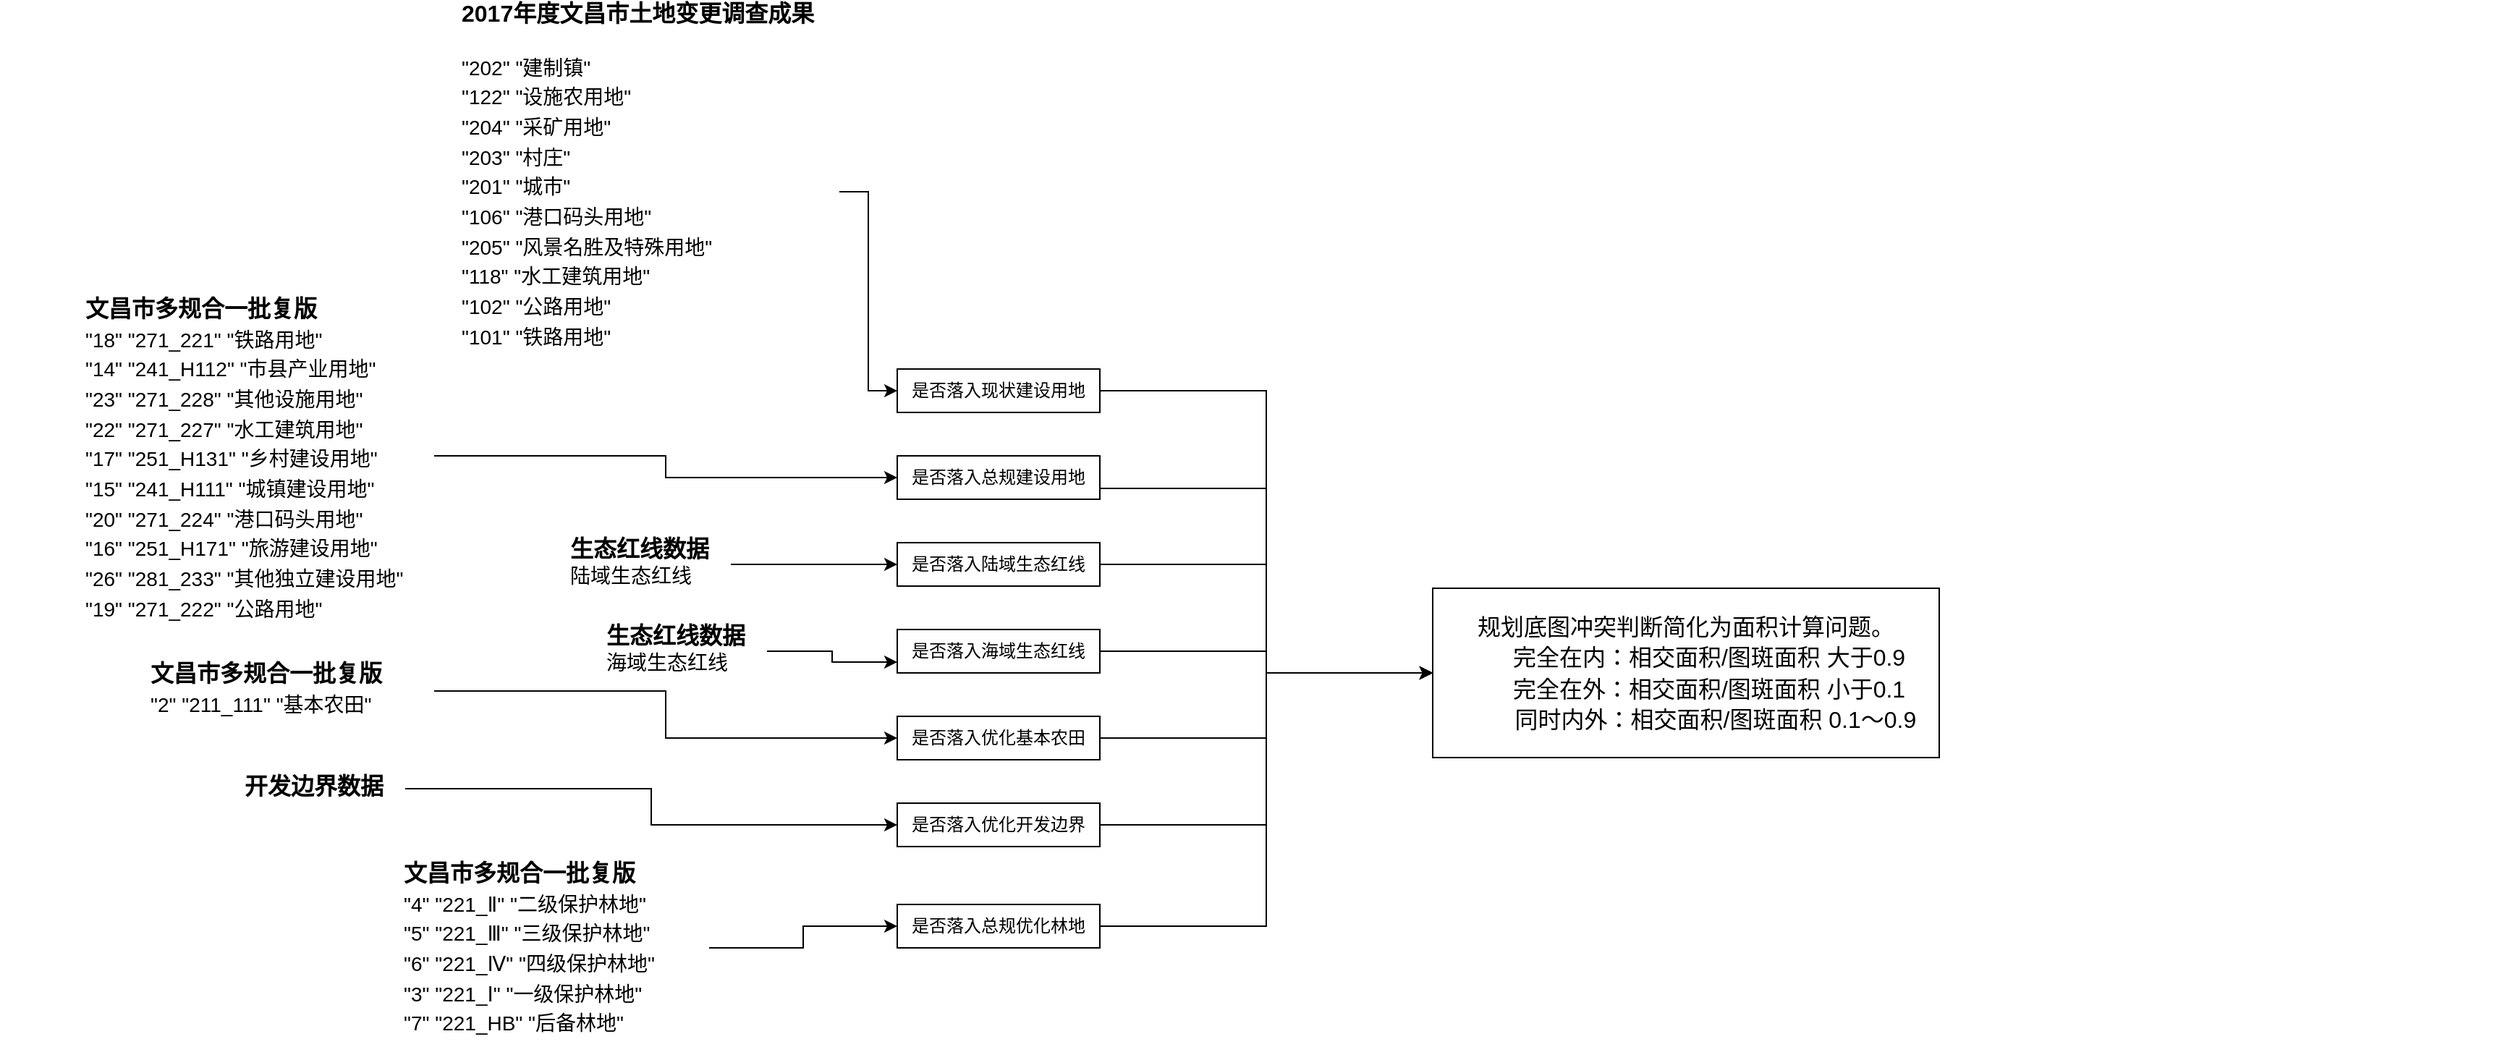 <mxfile pages="1" version="11.2.3" type="github"><diagram id="FOM7cRv-rwjVKF6SeQ_-" name="Page-1"><mxGraphModel dx="2238" dy="1932" grid="1" gridSize="10" guides="1" tooltips="1" connect="1" arrows="1" fold="1" page="1" pageScale="1" pageWidth="850" pageHeight="1100" math="0" shadow="0"><root><mxCell id="0"/><mxCell id="1" parent="0"/><mxCell id="Ok4GDyt3GXnytpkombl4-38" style="edgeStyle=orthogonalEdgeStyle;rounded=0;orthogonalLoop=1;jettySize=auto;html=1;entryX=0;entryY=0.5;entryDx=0;entryDy=0;fontColor=#000000;" parent="1" source="Ok4GDyt3GXnytpkombl4-1" target="Ok4GDyt3GXnytpkombl4-37" edge="1"><mxGeometry relative="1" as="geometry"/></mxCell><mxCell id="Ok4GDyt3GXnytpkombl4-1" value="是否落入现状建设用地" style="rounded=0;whiteSpace=wrap;html=1;" parent="1" vertex="1"><mxGeometry x="180" y="220" width="140" height="30" as="geometry"/></mxCell><mxCell id="Ok4GDyt3GXnytpkombl4-40" style="edgeStyle=orthogonalEdgeStyle;rounded=0;orthogonalLoop=1;jettySize=auto;html=1;exitX=1;exitY=0.75;exitDx=0;exitDy=0;entryX=0;entryY=0.5;entryDx=0;entryDy=0;fontColor=#000000;" parent="1" source="Ok4GDyt3GXnytpkombl4-2" target="Ok4GDyt3GXnytpkombl4-37" edge="1"><mxGeometry relative="1" as="geometry"/></mxCell><mxCell id="Ok4GDyt3GXnytpkombl4-2" value="是否落入总规建设用地" style="rounded=0;whiteSpace=wrap;html=1;fontStyle=0" parent="1" vertex="1"><mxGeometry x="180" y="280" width="140" height="30" as="geometry"/></mxCell><mxCell id="Ok4GDyt3GXnytpkombl4-42" style="edgeStyle=orthogonalEdgeStyle;rounded=0;orthogonalLoop=1;jettySize=auto;html=1;exitX=1;exitY=0.5;exitDx=0;exitDy=0;entryX=0;entryY=0.5;entryDx=0;entryDy=0;fontColor=#000000;" parent="1" source="Ok4GDyt3GXnytpkombl4-3" target="Ok4GDyt3GXnytpkombl4-37" edge="1"><mxGeometry relative="1" as="geometry"/></mxCell><mxCell id="Ok4GDyt3GXnytpkombl4-3" value="是否落入陆域生态红线" style="rounded=0;whiteSpace=wrap;html=1;" parent="1" vertex="1"><mxGeometry x="180" y="340" width="140" height="30" as="geometry"/></mxCell><mxCell id="XAAEXJRtDDvLGIGZdAv3-2" style="edgeStyle=orthogonalEdgeStyle;rounded=0;orthogonalLoop=1;jettySize=auto;html=1;entryX=0;entryY=0.5;entryDx=0;entryDy=0;" edge="1" parent="1" source="Ok4GDyt3GXnytpkombl4-4" target="Ok4GDyt3GXnytpkombl4-37"><mxGeometry relative="1" as="geometry"/></mxCell><mxCell id="Ok4GDyt3GXnytpkombl4-4" value="是否落入海域生态红线" style="rounded=0;whiteSpace=wrap;html=1;" parent="1" vertex="1"><mxGeometry x="180" y="400" width="140" height="30" as="geometry"/></mxCell><mxCell id="XAAEXJRtDDvLGIGZdAv3-4" style="edgeStyle=orthogonalEdgeStyle;rounded=0;orthogonalLoop=1;jettySize=auto;html=1;entryX=0;entryY=0.5;entryDx=0;entryDy=0;" edge="1" parent="1" source="Ok4GDyt3GXnytpkombl4-5" target="Ok4GDyt3GXnytpkombl4-37"><mxGeometry relative="1" as="geometry"/></mxCell><mxCell id="Ok4GDyt3GXnytpkombl4-5" value="是否落入优化基本农田" style="rounded=0;whiteSpace=wrap;html=1;" parent="1" vertex="1"><mxGeometry x="180" y="460" width="140" height="30" as="geometry"/></mxCell><mxCell id="XAAEXJRtDDvLGIGZdAv3-5" style="edgeStyle=orthogonalEdgeStyle;rounded=0;orthogonalLoop=1;jettySize=auto;html=1;entryX=0;entryY=0.5;entryDx=0;entryDy=0;" edge="1" parent="1" source="Ok4GDyt3GXnytpkombl4-6" target="Ok4GDyt3GXnytpkombl4-37"><mxGeometry relative="1" as="geometry"/></mxCell><mxCell id="Ok4GDyt3GXnytpkombl4-6" value="是否落入优化开发边界" style="rounded=0;whiteSpace=wrap;html=1;" parent="1" vertex="1"><mxGeometry x="180" y="520" width="140" height="30" as="geometry"/></mxCell><mxCell id="XAAEXJRtDDvLGIGZdAv3-7" style="edgeStyle=orthogonalEdgeStyle;rounded=0;orthogonalLoop=1;jettySize=auto;html=1;entryX=0;entryY=0.5;entryDx=0;entryDy=0;" edge="1" parent="1" source="Ok4GDyt3GXnytpkombl4-7" target="Ok4GDyt3GXnytpkombl4-37"><mxGeometry relative="1" as="geometry"/></mxCell><mxCell id="Ok4GDyt3GXnytpkombl4-7" value="是否落入总规优化林地" style="rounded=0;whiteSpace=wrap;html=1;" parent="1" vertex="1"><mxGeometry x="180" y="590" width="140" height="30" as="geometry"/></mxCell><mxCell id="Ok4GDyt3GXnytpkombl4-24" style="edgeStyle=orthogonalEdgeStyle;rounded=0;orthogonalLoop=1;jettySize=auto;html=1;" parent="1" source="Ok4GDyt3GXnytpkombl4-18" target="Ok4GDyt3GXnytpkombl4-1" edge="1"><mxGeometry relative="1" as="geometry"/></mxCell><mxCell id="Ok4GDyt3GXnytpkombl4-18" value="&lt;h6 style=&quot;background: none 0% 0% / auto repeat scroll padding-box border-box rgba(0 , 0 , 0 , 0) ; animation: 0s ease 0s 1 normal none running none ; border: 0px none rgb(0 , 0 , 0) ; border-radius: 0px ; border-collapse: separate ; bottom: auto ; box-shadow: none ; box-sizing: content-box ; caption-side: top ; clear: none ; clip: auto ; content: normal ; cursor: auto ; direction: ltr ; empty-cells: show ; float: none ; font-stretch: normal ; line-height: 20.8px ; height: 20.667px ; left: auto ; list-style: disc outside none ; margin: 0px ; max-height: none ; max-width: none ; min-height: 0px ; min-width: 0px ; opacity: 1 ; outline: rgb(0 , 0 , 0) none 0px ; overflow-wrap: break-word ; overflow: visible ; padding: 0px 60px 0px 54px ; position: static ; resize: none ; right: auto ; speak: normal ; table-layout: auto ; text-shadow: none ; text-overflow: clip ; top: auto ; transition: all 0.1s ease-out 0s ; unicode-bidi: normal ; vertical-align: baseline ; visibility: visible ; width: 680px ; word-break: normal ; z-index: auto ; zoom: 1 ; -webkit-appearance: none ; backface-visibility: visible ; border-spacing: 0px ; perspective: none ; perspective-origin: 397px 10.333px ; transform: none ; transform-origin: 397px 10.333px ; transform-style: flat&quot;&gt;&lt;font style=&quot;font-size: 16px&quot;&gt;2017年度文昌市土地变更调查成果&lt;/font&gt;&lt;/h6&gt;&lt;h1&gt;&lt;div id=&quot;magicdomid130_copy&quot; class=&quot;ace-line gutter-author-p-11933957 emptyGutter&quot; style=&quot;font-weight: 400 ; background: none 0% 0% / auto repeat scroll padding-box border-box rgba(0 , 0 , 0 , 0) ; animation: 0s ease 0s 1 normal none running none ; border: 0px none rgb(0 , 0 , 0) ; border-radius: 0px ; border-collapse: separate ; bottom: auto ; box-shadow: none ; box-sizing: content-box ; caption-side: top ; clear: none ; clip: auto ; content: normal ; cursor: auto ; direction: ltr ; empty-cells: show ; float: none ; font-stretch: normal ; font-size: 14px ; line-height: 20.8px ; height: 20.667px ; left: auto ; list-style: disc outside none ; margin: 0px ; max-height: none ; max-width: none ; min-height: 0px ; min-width: 0px ; opacity: 1 ; outline: rgb(0 , 0 , 0) none 0px ; overflow-wrap: break-word ; overflow: visible ; padding: 0px 60px 0px 54px ; position: static ; resize: none ; right: auto ; speak: normal ; table-layout: auto ; text-shadow: none ; text-overflow: clip ; top: auto ; transition: all 0.1s ease-out 0s ; unicode-bidi: normal ; vertical-align: baseline ; visibility: visible ; width: 680px ; word-break: normal ; z-index: auto ; zoom: 1 ; -webkit-appearance: none ; backface-visibility: visible ; border-spacing: 0px ; perspective: none ; perspective-origin: 397px 10.333px ; transform: none ; transform-origin: 397px 10.333px ; transform-style: flat&quot;&gt;&lt;span class=&quot;author-p-11933957 color:#ff0000&quot;&gt;&quot;202&quot;&#9;&quot;建制镇&quot;&lt;/span&gt;&lt;/div&gt;&lt;div id=&quot;magicdomid132_copy&quot; class=&quot;ace-line gutter-author-p-11933957 emptyGutter&quot; style=&quot;font-weight: 400 ; background: none 0% 0% / auto repeat scroll padding-box border-box rgba(0 , 0 , 0 , 0) ; animation: 0s ease 0s 1 normal none running none ; border: 0px none rgb(0 , 0 , 0) ; border-radius: 0px ; border-collapse: separate ; bottom: auto ; box-shadow: none ; box-sizing: content-box ; caption-side: top ; clear: none ; clip: auto ; content: normal ; cursor: auto ; direction: ltr ; empty-cells: show ; float: none ; font-stretch: normal ; font-size: 14px ; line-height: 20.8px ; height: 20.667px ; left: auto ; list-style: disc outside none ; margin: 0px ; max-height: none ; max-width: none ; min-height: 0px ; min-width: 0px ; opacity: 1 ; outline: rgb(0 , 0 , 0) none 0px ; overflow-wrap: break-word ; overflow: visible ; padding: 0px 60px 0px 54px ; position: static ; resize: none ; right: auto ; speak: normal ; table-layout: auto ; text-shadow: none ; text-overflow: clip ; top: auto ; transition: all 0.1s ease-out 0s ; unicode-bidi: normal ; vertical-align: baseline ; visibility: visible ; width: 680px ; word-break: normal ; z-index: auto ; zoom: 1 ; -webkit-appearance: none ; backface-visibility: visible ; border-spacing: 0px ; perspective: none ; perspective-origin: 397px 10.333px ; transform: none ; transform-origin: 397px 10.333px ; transform-style: flat&quot;&gt;&lt;span class=&quot;author-p-11933957 color:#ff0000&quot;&gt;&quot;122&quot;&#9;&quot;设施农用地&quot;&lt;/span&gt;&lt;/div&gt;&lt;div id=&quot;magicdomid135_copy&quot; class=&quot;ace-line gutter-author-p-11933957 emptyGutter&quot; style=&quot;font-weight: 400 ; background: none 0% 0% / auto repeat scroll padding-box border-box rgba(0 , 0 , 0 , 0) ; animation: 0s ease 0s 1 normal none running none ; border: 0px none rgb(0 , 0 , 0) ; border-radius: 0px ; border-collapse: separate ; bottom: auto ; box-shadow: none ; box-sizing: content-box ; caption-side: top ; clear: none ; clip: auto ; content: normal ; cursor: auto ; direction: ltr ; empty-cells: show ; float: none ; font-stretch: normal ; font-size: 14px ; line-height: 20.8px ; height: 20.667px ; left: auto ; list-style: disc outside none ; margin: 0px ; max-height: none ; max-width: none ; min-height: 0px ; min-width: 0px ; opacity: 1 ; outline: rgb(0 , 0 , 0) none 0px ; overflow-wrap: break-word ; overflow: visible ; padding: 0px 60px 0px 54px ; position: static ; resize: none ; right: auto ; speak: normal ; table-layout: auto ; text-shadow: none ; text-overflow: clip ; top: auto ; transition: all 0.1s ease-out 0s ; unicode-bidi: normal ; vertical-align: baseline ; visibility: visible ; width: 680px ; word-break: normal ; z-index: auto ; zoom: 1 ; -webkit-appearance: none ; backface-visibility: visible ; border-spacing: 0px ; perspective: none ; perspective-origin: 397px 10.333px ; transform: none ; transform-origin: 397px 10.333px ; transform-style: flat&quot;&gt;&lt;span class=&quot;author-p-11933957 color:#ff0000&quot;&gt;&quot;204&quot;&#9;&quot;采矿用地&quot;&lt;/span&gt;&lt;/div&gt;&lt;div id=&quot;magicdomid138_copy&quot; class=&quot;ace-line gutter-author-p-11933957 emptyGutter&quot; style=&quot;font-weight: 400 ; background: none 0% 0% / auto repeat scroll padding-box border-box rgba(0 , 0 , 0 , 0) ; animation: 0s ease 0s 1 normal none running none ; border: 0px none rgb(0 , 0 , 0) ; border-radius: 0px ; border-collapse: separate ; bottom: auto ; box-shadow: none ; box-sizing: content-box ; caption-side: top ; clear: none ; clip: auto ; content: normal ; cursor: auto ; direction: ltr ; empty-cells: show ; float: none ; font-stretch: normal ; font-size: 14px ; line-height: 20.8px ; height: 20.667px ; left: auto ; list-style: disc outside none ; margin: 0px ; max-height: none ; max-width: none ; min-height: 0px ; min-width: 0px ; opacity: 1 ; outline: rgb(0 , 0 , 0) none 0px ; overflow-wrap: break-word ; overflow: visible ; padding: 0px 60px 0px 54px ; position: static ; resize: none ; right: auto ; speak: normal ; table-layout: auto ; text-shadow: none ; text-overflow: clip ; top: auto ; transition: all 0.1s ease-out 0s ; unicode-bidi: normal ; vertical-align: baseline ; visibility: visible ; width: 680px ; word-break: normal ; z-index: auto ; zoom: 1 ; -webkit-appearance: none ; backface-visibility: visible ; border-spacing: 0px ; perspective: none ; perspective-origin: 397px 10.333px ; transform: none ; transform-origin: 397px 10.333px ; transform-style: flat&quot;&gt;&lt;span class=&quot;author-p-11933957 color:#ff0000&quot;&gt;&quot;203&quot;&#9;&quot;村庄&quot;&lt;/span&gt;&lt;/div&gt;&lt;div id=&quot;magicdomid139_copy&quot; class=&quot;ace-line gutter-author-p-11933957 emptyGutter&quot; style=&quot;font-weight: 400 ; background: none 0% 0% / auto repeat scroll padding-box border-box rgba(0 , 0 , 0 , 0) ; animation: 0s ease 0s 1 normal none running none ; border: 0px none rgb(0 , 0 , 0) ; border-radius: 0px ; border-collapse: separate ; bottom: auto ; box-shadow: none ; box-sizing: content-box ; caption-side: top ; clear: none ; clip: auto ; content: normal ; cursor: auto ; direction: ltr ; empty-cells: show ; float: none ; font-stretch: normal ; font-size: 14px ; line-height: 20.8px ; height: 20.667px ; left: auto ; list-style: disc outside none ; margin: 0px ; max-height: none ; max-width: none ; min-height: 0px ; min-width: 0px ; opacity: 1 ; outline: rgb(0 , 0 , 0) none 0px ; overflow-wrap: break-word ; overflow: visible ; padding: 0px 60px 0px 54px ; position: static ; resize: none ; right: auto ; speak: normal ; table-layout: auto ; text-shadow: none ; text-overflow: clip ; top: auto ; transition: all 0.1s ease-out 0s ; unicode-bidi: normal ; vertical-align: baseline ; visibility: visible ; width: 680px ; word-break: normal ; z-index: auto ; zoom: 1 ; -webkit-appearance: none ; backface-visibility: visible ; border-spacing: 0px ; perspective: none ; perspective-origin: 397px 10.333px ; transform: none ; transform-origin: 397px 10.333px ; transform-style: flat&quot;&gt;&lt;span class=&quot;author-p-11933957 color:#ff0000&quot;&gt;&quot;201&quot;&#9;&quot;城市&quot;&lt;/span&gt;&lt;/div&gt;&lt;div id=&quot;magicdomid142_copy&quot; class=&quot;ace-line gutter-author-p-11933957 emptyGutter&quot; style=&quot;font-weight: 400 ; background: none 0% 0% / auto repeat scroll padding-box border-box rgba(0 , 0 , 0 , 0) ; animation: 0s ease 0s 1 normal none running none ; border: 0px none rgb(0 , 0 , 0) ; border-radius: 0px ; border-collapse: separate ; bottom: auto ; box-shadow: none ; box-sizing: content-box ; caption-side: top ; clear: none ; clip: auto ; content: normal ; cursor: auto ; direction: ltr ; empty-cells: show ; float: none ; font-stretch: normal ; font-size: 14px ; line-height: 20.8px ; height: 20.667px ; left: auto ; list-style: disc outside none ; margin: 0px ; max-height: none ; max-width: none ; min-height: 0px ; min-width: 0px ; opacity: 1 ; outline: rgb(0 , 0 , 0) none 0px ; overflow-wrap: break-word ; overflow: visible ; padding: 0px 60px 0px 54px ; position: static ; resize: none ; right: auto ; speak: normal ; table-layout: auto ; text-shadow: none ; text-overflow: clip ; top: auto ; transition: all 0.1s ease-out 0s ; unicode-bidi: normal ; vertical-align: baseline ; visibility: visible ; width: 680px ; word-break: normal ; z-index: auto ; zoom: 1 ; -webkit-appearance: none ; backface-visibility: visible ; border-spacing: 0px ; perspective: none ; perspective-origin: 397px 10.333px ; transform: none ; transform-origin: 397px 10.333px ; transform-style: flat&quot;&gt;&lt;span class=&quot;author-p-11933957 color:#ff0000&quot;&gt;&quot;106&quot;&#9;&quot;港口码头用地&quot;&lt;/span&gt;&lt;/div&gt;&lt;div id=&quot;magicdomid145_copy&quot; class=&quot;ace-line gutter-author-p-11933957 emptyGutter&quot; style=&quot;font-weight: 400 ; background: none 0% 0% / auto repeat scroll padding-box border-box rgba(0 , 0 , 0 , 0) ; animation: 0s ease 0s 1 normal none running none ; border: 0px none rgb(0 , 0 , 0) ; border-radius: 0px ; border-collapse: separate ; bottom: auto ; box-shadow: none ; box-sizing: content-box ; caption-side: top ; clear: none ; clip: auto ; content: normal ; cursor: auto ; direction: ltr ; empty-cells: show ; float: none ; font-stretch: normal ; font-size: 14px ; line-height: 20.8px ; height: 20.667px ; left: auto ; list-style: disc outside none ; margin: 0px ; max-height: none ; max-width: none ; min-height: 0px ; min-width: 0px ; opacity: 1 ; outline: rgb(0 , 0 , 0) none 0px ; overflow-wrap: break-word ; overflow: visible ; padding: 0px 60px 0px 54px ; position: static ; resize: none ; right: auto ; speak: normal ; table-layout: auto ; text-shadow: none ; text-overflow: clip ; top: auto ; transition: all 0.1s ease-out 0s ; unicode-bidi: normal ; vertical-align: baseline ; visibility: visible ; width: 680px ; word-break: normal ; z-index: auto ; zoom: 1 ; -webkit-appearance: none ; backface-visibility: visible ; border-spacing: 0px ; perspective: none ; perspective-origin: 397px 10.333px ; transform: none ; transform-origin: 397px 10.333px ; transform-style: flat&quot;&gt;&lt;span class=&quot;author-p-11933957 color:#ff0000&quot;&gt;&quot;205&quot;&#9;&quot;风景名胜及特殊用地&quot;&lt;/span&gt;&lt;/div&gt;&lt;div id=&quot;magicdomid149_copy&quot; class=&quot;ace-line gutter-author-p-11933957 emptyGutter&quot; style=&quot;font-weight: 400 ; background: none 0% 0% / auto repeat scroll padding-box border-box rgba(0 , 0 , 0 , 0) ; animation: 0s ease 0s 1 normal none running none ; border: 0px none rgb(0 , 0 , 0) ; border-radius: 0px ; border-collapse: separate ; bottom: auto ; box-shadow: none ; box-sizing: content-box ; caption-side: top ; clear: none ; clip: auto ; content: normal ; cursor: auto ; direction: ltr ; empty-cells: show ; float: none ; font-stretch: normal ; font-size: 14px ; line-height: 20.8px ; height: 20.667px ; left: auto ; list-style: disc outside none ; margin: 0px ; max-height: none ; max-width: none ; min-height: 0px ; min-width: 0px ; opacity: 1 ; outline: rgb(0 , 0 , 0) none 0px ; overflow-wrap: break-word ; overflow: visible ; padding: 0px 60px 0px 54px ; position: static ; resize: none ; right: auto ; speak: normal ; table-layout: auto ; text-shadow: none ; text-overflow: clip ; top: auto ; transition: all 0.1s ease-out 0s ; unicode-bidi: normal ; vertical-align: baseline ; visibility: visible ; width: 680px ; word-break: normal ; z-index: auto ; zoom: 1 ; -webkit-appearance: none ; backface-visibility: visible ; border-spacing: 0px ; perspective: none ; perspective-origin: 397px 10.333px ; transform: none ; transform-origin: 397px 10.333px ; transform-style: flat&quot;&gt;&lt;span class=&quot;author-p-11933957 color:#ff0000&quot;&gt;&quot;118&quot;&#9;&quot;水工建筑用地&quot;&lt;/span&gt;&lt;/div&gt;&lt;div id=&quot;magicdomid153_copy&quot; class=&quot;ace-line gutter-author-p-11933957 emptyGutter&quot; style=&quot;font-weight: 400 ; background: none 0% 0% / auto repeat scroll padding-box border-box rgba(0 , 0 , 0 , 0) ; animation: 0s ease 0s 1 normal none running none ; border: 0px none rgb(0 , 0 , 0) ; border-radius: 0px ; border-collapse: separate ; bottom: auto ; box-shadow: none ; box-sizing: content-box ; caption-side: top ; clear: none ; clip: auto ; content: normal ; cursor: auto ; direction: ltr ; empty-cells: show ; float: none ; font-stretch: normal ; font-size: 14px ; line-height: 20.8px ; height: 20.667px ; left: auto ; list-style: disc outside none ; margin: 0px ; max-height: none ; max-width: none ; min-height: 0px ; min-width: 0px ; opacity: 1 ; outline: rgb(0 , 0 , 0) none 0px ; overflow-wrap: break-word ; overflow: visible ; padding: 0px 60px 0px 54px ; position: static ; resize: none ; right: auto ; speak: normal ; table-layout: auto ; text-shadow: none ; text-overflow: clip ; top: auto ; transition: all 0.1s ease-out 0s ; unicode-bidi: normal ; vertical-align: baseline ; visibility: visible ; width: 680px ; word-break: normal ; z-index: auto ; zoom: 1 ; -webkit-appearance: none ; backface-visibility: visible ; border-spacing: 0px ; perspective: none ; perspective-origin: 397px 10.333px ; transform: none ; transform-origin: 397px 10.333px ; transform-style: flat&quot;&gt;&lt;span class=&quot;author-p-11933957 color:#ff0000&quot;&gt;&quot;102&quot;&#9;&quot;公路用地&quot;&lt;/span&gt;&lt;/div&gt;&lt;div id=&quot;magicdomid154_copy&quot; class=&quot;ace-line gutter-author-p-11933957 emptyGutter&quot; style=&quot;font-weight: 400 ; background: none 0% 0% / auto repeat scroll padding-box border-box rgba(0 , 0 , 0 , 0) ; animation: 0s ease 0s 1 normal none running none ; border: 0px none rgb(0 , 0 , 0) ; border-radius: 0px ; border-collapse: separate ; bottom: auto ; box-shadow: none ; box-sizing: content-box ; caption-side: top ; clear: none ; clip: auto ; content: normal ; cursor: auto ; direction: ltr ; empty-cells: show ; float: none ; font-stretch: normal ; font-size: 14px ; line-height: 20.8px ; height: 20.667px ; left: auto ; list-style: disc outside none ; margin: 0px ; max-height: none ; max-width: none ; min-height: 0px ; min-width: 0px ; opacity: 1 ; outline: rgb(0 , 0 , 0) none 0px ; overflow-wrap: break-word ; overflow: visible ; padding: 0px 60px 0px 54px ; position: static ; resize: none ; right: auto ; speak: normal ; table-layout: auto ; text-shadow: none ; text-overflow: clip ; top: auto ; transition: all 0.1s ease-out 0s ; unicode-bidi: normal ; vertical-align: baseline ; visibility: visible ; width: 680px ; word-break: normal ; z-index: auto ; zoom: 1 ; -webkit-appearance: none ; backface-visibility: visible ; border-spacing: 0px ; perspective: none ; perspective-origin: 397px 10.333px ; transform: none ; transform-origin: 397px 10.333px ; transform-style: flat&quot;&gt;&lt;span class=&quot;author-p-11933957 color:#ff0000&quot;&gt;&quot;101&quot;&#9;&quot;铁路用地&quot;&lt;/span&gt;&lt;/div&gt;&lt;/h1&gt;" style="text;html=1;strokeColor=none;fillColor=none;spacing=5;spacingTop=-20;whiteSpace=wrap;overflow=hidden;rounded=0;" parent="1" vertex="1"><mxGeometry x="-180" y="-25" width="320" height="245" as="geometry"/></mxCell><mxCell id="Ok4GDyt3GXnytpkombl4-25" style="edgeStyle=orthogonalEdgeStyle;rounded=0;orthogonalLoop=1;jettySize=auto;html=1;entryX=0;entryY=0.5;entryDx=0;entryDy=0;" parent="1" source="Ok4GDyt3GXnytpkombl4-21" target="Ok4GDyt3GXnytpkombl4-2" edge="1"><mxGeometry relative="1" as="geometry"/></mxCell><mxCell id="Ok4GDyt3GXnytpkombl4-21" value="&lt;h1&gt;&lt;div id=&quot;magicdomid1051_copy&quot; class=&quot;ace-line gutter-author-p-11933957 emptyGutter&quot; style=&quot;font-size: 14px ; font-weight: 400 ; background: none 0% 0% / auto repeat scroll padding-box border-box rgba(0 , 0 , 0 , 0) ; animation: 0s ease 0s 1 normal none running none ; border: 0px none rgb(0 , 0 , 0) ; border-radius: 0px ; border-collapse: separate ; bottom: auto ; box-shadow: none ; box-sizing: content-box ; caption-side: top ; clear: none ; clip: auto ; content: normal ; cursor: auto ; direction: ltr ; empty-cells: show ; float: none ; font-stretch: normal ; line-height: 20.8px ; height: 20.667px ; left: auto ; list-style: disc outside none ; margin: 0px ; max-height: none ; max-width: none ; min-height: 0px ; min-width: 0px ; opacity: 1 ; outline: rgb(0 , 0 , 0) none 0px ; overflow-wrap: break-word ; overflow: visible ; padding: 0px 60px 0px 54px ; position: static ; resize: none ; right: auto ; speak: normal ; table-layout: auto ; text-shadow: none ; text-overflow: clip ; top: auto ; transition: all 0.1s ease-out 0s ; unicode-bidi: normal ; vertical-align: baseline ; visibility: visible ; width: 680px ; word-break: normal ; z-index: auto ; zoom: 1 ; -webkit-appearance: none ; backface-visibility: visible ; border-spacing: 0px ; perspective: none ; perspective-origin: 397px 10.333px ; transform: none ; transform-origin: 397px 10.333px ; transform-style: flat&quot;&gt;&lt;span class=&quot;author-p-11933957 color:#ff0000&quot;&gt;&lt;span style=&quot;font-size: 16px ; font-weight: 700&quot;&gt;文昌市多规合一批复版&lt;/span&gt;&lt;br&gt;&lt;/span&gt;&lt;/div&gt;&lt;div id=&quot;magicdomid1051_copy&quot; class=&quot;ace-line gutter-author-p-11933957 emptyGutter&quot; style=&quot;font-size: 14px ; font-weight: 400 ; background: none 0% 0% / auto repeat scroll padding-box border-box rgba(0 , 0 , 0 , 0) ; animation: 0s ease 0s 1 normal none running none ; border: 0px none rgb(0 , 0 , 0) ; border-radius: 0px ; border-collapse: separate ; bottom: auto ; box-shadow: none ; box-sizing: content-box ; caption-side: top ; clear: none ; clip: auto ; content: normal ; cursor: auto ; direction: ltr ; empty-cells: show ; float: none ; font-stretch: normal ; line-height: 20.8px ; height: 20.667px ; left: auto ; list-style: disc outside none ; margin: 0px ; max-height: none ; max-width: none ; min-height: 0px ; min-width: 0px ; opacity: 1 ; outline: rgb(0 , 0 , 0) none 0px ; overflow-wrap: break-word ; overflow: visible ; padding: 0px 60px 0px 54px ; position: static ; resize: none ; right: auto ; speak: normal ; table-layout: auto ; text-shadow: none ; text-overflow: clip ; top: auto ; transition: all 0.1s ease-out 0s ; unicode-bidi: normal ; vertical-align: baseline ; visibility: visible ; width: 680px ; word-break: normal ; z-index: auto ; zoom: 1 ; -webkit-appearance: none ; backface-visibility: visible ; border-spacing: 0px ; perspective: none ; perspective-origin: 397px 10.333px ; transform: none ; transform-origin: 397px 10.333px ; transform-style: flat&quot;&gt;&lt;span class=&quot;author-p-11933957 color:#ff0000&quot;&gt;&quot;18&quot;&#9;&quot;271_221&quot;&#9;&quot;铁路用地&quot;&lt;/span&gt;&lt;/div&gt;&lt;div id=&quot;magicdomid1053_copy&quot; class=&quot;ace-line gutter-author-p-11933957 emptyGutter&quot; style=&quot;font-size: 14px ; font-weight: 400 ; background: none 0% 0% / auto repeat scroll padding-box border-box rgba(0 , 0 , 0 , 0) ; animation: 0s ease 0s 1 normal none running none ; border: 0px none rgb(0 , 0 , 0) ; border-radius: 0px ; border-collapse: separate ; bottom: auto ; box-shadow: none ; box-sizing: content-box ; caption-side: top ; clear: none ; clip: auto ; content: normal ; cursor: auto ; direction: ltr ; empty-cells: show ; float: none ; font-stretch: normal ; line-height: 20.8px ; height: 20.667px ; left: auto ; list-style: disc outside none ; margin: 0px ; max-height: none ; max-width: none ; min-height: 0px ; min-width: 0px ; opacity: 1 ; outline: rgb(0 , 0 , 0) none 0px ; overflow-wrap: break-word ; overflow: visible ; padding: 0px 60px 0px 54px ; position: static ; resize: none ; right: auto ; speak: normal ; table-layout: auto ; text-shadow: none ; text-overflow: clip ; top: auto ; transition: all 0.1s ease-out 0s ; unicode-bidi: normal ; vertical-align: baseline ; visibility: visible ; width: 680px ; word-break: normal ; z-index: auto ; zoom: 1 ; -webkit-appearance: none ; backface-visibility: visible ; border-spacing: 0px ; perspective: none ; perspective-origin: 397px 10.333px ; transform: none ; transform-origin: 397px 10.333px ; transform-style: flat&quot;&gt;&lt;span class=&quot;author-p-11933957 color:#ff0000&quot;&gt;&quot;14&quot;&#9;&quot;241_H112&quot;&#9;&quot;市县产业用地&quot;&lt;/span&gt;&lt;/div&gt;&lt;div id=&quot;magicdomid1030_copy&quot; class=&quot;ace-line gutter-author-p-11933957 emptyGutter&quot; style=&quot;font-size: 14px ; font-weight: 400 ; background: none 0% 0% / auto repeat scroll padding-box border-box rgba(0 , 0 , 0 , 0) ; animation: 0s ease 0s 1 normal none running none ; border: 0px none rgb(0 , 0 , 0) ; border-radius: 0px ; border-collapse: separate ; bottom: auto ; box-shadow: none ; box-sizing: content-box ; caption-side: top ; clear: none ; clip: auto ; content: normal ; cursor: auto ; direction: ltr ; empty-cells: show ; float: none ; font-stretch: normal ; line-height: 20.8px ; height: 20.667px ; left: auto ; list-style: disc outside none ; margin: 0px ; max-height: none ; max-width: none ; min-height: 0px ; min-width: 0px ; opacity: 1 ; outline: rgb(0 , 0 , 0) none 0px ; overflow-wrap: break-word ; overflow: visible ; padding: 0px 60px 0px 54px ; position: static ; resize: none ; right: auto ; speak: normal ; table-layout: auto ; text-shadow: none ; text-overflow: clip ; top: auto ; transition: all 0.1s ease-out 0s ; unicode-bidi: normal ; vertical-align: baseline ; visibility: visible ; width: 680px ; word-break: normal ; z-index: auto ; zoom: 1 ; -webkit-appearance: none ; backface-visibility: visible ; border-spacing: 0px ; perspective: none ; perspective-origin: 397px 10.333px ; transform: none ; transform-origin: 397px 10.333px ; transform-style: flat&quot;&gt;&lt;span class=&quot;author-p-11933957 color:#ff0000&quot;&gt;&quot;23&quot;&#9;&quot;271_228&quot;&#9;&quot;其他设施用地&quot;&lt;/span&gt;&lt;/div&gt;&lt;div id=&quot;magicdomid1055_copy&quot; class=&quot;ace-line gutter-author-p-11933957 emptyGutter&quot; style=&quot;font-size: 14px ; font-weight: 400 ; background: none 0% 0% / auto repeat scroll padding-box border-box rgba(0 , 0 , 0 , 0) ; animation: 0s ease 0s 1 normal none running none ; border: 0px none rgb(0 , 0 , 0) ; border-radius: 0px ; border-collapse: separate ; bottom: auto ; box-shadow: none ; box-sizing: content-box ; caption-side: top ; clear: none ; clip: auto ; content: normal ; cursor: auto ; direction: ltr ; empty-cells: show ; float: none ; font-stretch: normal ; line-height: 20.8px ; height: 20.667px ; left: auto ; list-style: disc outside none ; margin: 0px ; max-height: none ; max-width: none ; min-height: 0px ; min-width: 0px ; opacity: 1 ; outline: rgb(0 , 0 , 0) none 0px ; overflow-wrap: break-word ; overflow: visible ; padding: 0px 60px 0px 54px ; position: static ; resize: none ; right: auto ; speak: normal ; table-layout: auto ; text-shadow: none ; text-overflow: clip ; top: auto ; transition: all 0.1s ease-out 0s ; unicode-bidi: normal ; vertical-align: baseline ; visibility: visible ; width: 680px ; word-break: normal ; z-index: auto ; zoom: 1 ; -webkit-appearance: none ; backface-visibility: visible ; border-spacing: 0px ; perspective: none ; perspective-origin: 397px 10.333px ; transform: none ; transform-origin: 397px 10.333px ; transform-style: flat&quot;&gt;&lt;span class=&quot;author-p-11933957 color:#ff0000&quot;&gt;&quot;22&quot;&#9;&quot;271_227&quot;&#9;&quot;水工建筑用地&quot;&lt;/span&gt;&lt;/div&gt;&lt;div id=&quot;magicdomid1033_copy&quot; class=&quot;ace-line gutter-author-p-11933957 emptyGutter&quot; style=&quot;font-size: 14px ; font-weight: 400 ; background: none 0% 0% / auto repeat scroll padding-box border-box rgba(0 , 0 , 0 , 0) ; animation: 0s ease 0s 1 normal none running none ; border: 0px none rgb(0 , 0 , 0) ; border-radius: 0px ; border-collapse: separate ; bottom: auto ; box-shadow: none ; box-sizing: content-box ; caption-side: top ; clear: none ; clip: auto ; content: normal ; cursor: auto ; direction: ltr ; empty-cells: show ; float: none ; font-stretch: normal ; line-height: 20.8px ; height: 20.667px ; left: auto ; list-style: disc outside none ; margin: 0px ; max-height: none ; max-width: none ; min-height: 0px ; min-width: 0px ; opacity: 1 ; outline: rgb(0 , 0 , 0) none 0px ; overflow-wrap: break-word ; overflow: visible ; padding: 0px 60px 0px 54px ; position: static ; resize: none ; right: auto ; speak: normal ; table-layout: auto ; text-shadow: none ; text-overflow: clip ; top: auto ; transition: all 0.1s ease-out 0s ; unicode-bidi: normal ; vertical-align: baseline ; visibility: visible ; width: 680px ; word-break: normal ; z-index: auto ; zoom: 1 ; -webkit-appearance: none ; backface-visibility: visible ; border-spacing: 0px ; perspective: none ; perspective-origin: 397px 10.333px ; transform: none ; transform-origin: 397px 10.333px ; transform-style: flat&quot;&gt;&lt;span class=&quot;author-p-11933957 color:#ff0000&quot;&gt;&quot;17&quot;&#9;&quot;251_H131&quot;&#9;&quot;乡村建设用地&quot;&lt;/span&gt;&lt;/div&gt;&lt;div id=&quot;magicdomid1034_copy&quot; class=&quot;ace-line gutter-author-p-11933957 emptyGutter&quot; style=&quot;font-size: 14px ; font-weight: 400 ; background: none 0% 0% / auto repeat scroll padding-box border-box rgba(0 , 0 , 0 , 0) ; animation: 0s ease 0s 1 normal none running none ; border: 0px none rgb(0 , 0 , 0) ; border-radius: 0px ; border-collapse: separate ; bottom: auto ; box-shadow: none ; box-sizing: content-box ; caption-side: top ; clear: none ; clip: auto ; content: normal ; cursor: auto ; direction: ltr ; empty-cells: show ; float: none ; font-stretch: normal ; line-height: 20.8px ; height: 20.667px ; left: auto ; list-style: disc outside none ; margin: 0px ; max-height: none ; max-width: none ; min-height: 0px ; min-width: 0px ; opacity: 1 ; outline: rgb(0 , 0 , 0) none 0px ; overflow-wrap: break-word ; overflow: visible ; padding: 0px 60px 0px 54px ; position: static ; resize: none ; right: auto ; speak: normal ; table-layout: auto ; text-shadow: none ; text-overflow: clip ; top: auto ; transition: all 0.1s ease-out 0s ; unicode-bidi: normal ; vertical-align: baseline ; visibility: visible ; width: 680px ; word-break: normal ; z-index: auto ; zoom: 1 ; -webkit-appearance: none ; backface-visibility: visible ; border-spacing: 0px ; perspective: none ; perspective-origin: 397px 10.333px ; transform: none ; transform-origin: 397px 10.333px ; transform-style: flat&quot;&gt;&lt;span class=&quot;author-p-11933957 color:#ff0000&quot;&gt;&quot;15&quot;&#9;&quot;241_H111&quot;&#9;&quot;城镇建设用地&quot;&lt;/span&gt;&lt;/div&gt;&lt;div id=&quot;magicdomid1057_copy&quot; class=&quot;ace-line gutter-author-p-11933957 emptyGutter&quot; style=&quot;font-size: 14px ; font-weight: 400 ; background: none 0% 0% / auto repeat scroll padding-box border-box rgba(0 , 0 , 0 , 0) ; animation: 0s ease 0s 1 normal none running none ; border: 0px none rgb(0 , 0 , 0) ; border-radius: 0px ; border-collapse: separate ; bottom: auto ; box-shadow: none ; box-sizing: content-box ; caption-side: top ; clear: none ; clip: auto ; content: normal ; cursor: auto ; direction: ltr ; empty-cells: show ; float: none ; font-stretch: normal ; line-height: 20.8px ; height: 20.667px ; left: auto ; list-style: disc outside none ; margin: 0px ; max-height: none ; max-width: none ; min-height: 0px ; min-width: 0px ; opacity: 1 ; outline: rgb(0 , 0 , 0) none 0px ; overflow-wrap: break-word ; overflow: visible ; padding: 0px 60px 0px 54px ; position: static ; resize: none ; right: auto ; speak: normal ; table-layout: auto ; text-shadow: none ; text-overflow: clip ; top: auto ; transition: all 0.1s ease-out 0s ; unicode-bidi: normal ; vertical-align: baseline ; visibility: visible ; width: 680px ; word-break: normal ; z-index: auto ; zoom: 1 ; -webkit-appearance: none ; backface-visibility: visible ; border-spacing: 0px ; perspective: none ; perspective-origin: 397px 10.333px ; transform: none ; transform-origin: 397px 10.333px ; transform-style: flat&quot;&gt;&lt;span class=&quot;author-p-11933957 color:#ff0000&quot;&gt;&quot;20&quot;&#9;&quot;271_224&quot;&#9;&quot;港口码头用地&quot;&lt;/span&gt;&lt;/div&gt;&lt;div id=&quot;magicdomid1061_copy&quot; class=&quot;ace-line gutter-author-p-11933957 emptyGutter&quot; style=&quot;font-size: 14px ; font-weight: 400 ; background: none 0% 0% / auto repeat scroll padding-box border-box rgba(0 , 0 , 0 , 0) ; animation: 0s ease 0s 1 normal none running none ; border: 0px none rgb(0 , 0 , 0) ; border-radius: 0px ; border-collapse: separate ; bottom: auto ; box-shadow: none ; box-sizing: content-box ; caption-side: top ; clear: none ; clip: auto ; content: normal ; cursor: auto ; direction: ltr ; empty-cells: show ; float: none ; font-stretch: normal ; line-height: 20.8px ; height: 20.667px ; left: auto ; list-style: disc outside none ; margin: 0px ; max-height: none ; max-width: none ; min-height: 0px ; min-width: 0px ; opacity: 1 ; outline: rgb(0 , 0 , 0) none 0px ; overflow-wrap: break-word ; overflow: visible ; padding: 0px 60px 0px 54px ; position: static ; resize: none ; right: auto ; speak: normal ; table-layout: auto ; text-shadow: none ; text-overflow: clip ; top: auto ; transition: all 0.1s ease-out 0s ; unicode-bidi: normal ; vertical-align: baseline ; visibility: visible ; width: 680px ; word-break: normal ; z-index: auto ; zoom: 1 ; -webkit-appearance: none ; backface-visibility: visible ; border-spacing: 0px ; perspective: none ; perspective-origin: 397px 10.333px ; transform: none ; transform-origin: 397px 10.333px ; transform-style: flat&quot;&gt;&lt;span class=&quot;author-p-11933957 color:#ff0000&quot;&gt;&quot;16&quot;&#9;&quot;251_H171&quot;&#9;&quot;旅游建设用地&quot;&lt;/span&gt;&lt;/div&gt;&lt;div id=&quot;magicdomid1043_copy&quot; class=&quot;ace-line gutter-author-p-11933957 emptyGutter&quot; style=&quot;font-size: 14px ; font-weight: 400 ; background: none 0% 0% / auto repeat scroll padding-box border-box rgba(0 , 0 , 0 , 0) ; animation: 0s ease 0s 1 normal none running none ; border: 0px none rgb(0 , 0 , 0) ; border-radius: 0px ; border-collapse: separate ; bottom: auto ; box-shadow: none ; box-sizing: content-box ; caption-side: top ; clear: none ; clip: auto ; content: normal ; cursor: auto ; direction: ltr ; empty-cells: show ; float: none ; font-stretch: normal ; line-height: 20.8px ; height: 20.667px ; left: auto ; list-style: disc outside none ; margin: 0px ; max-height: none ; max-width: none ; min-height: 0px ; min-width: 0px ; opacity: 1 ; outline: rgb(0 , 0 , 0) none 0px ; overflow-wrap: break-word ; overflow: visible ; padding: 0px 60px 0px 54px ; position: static ; resize: none ; right: auto ; speak: normal ; table-layout: auto ; text-shadow: none ; text-overflow: clip ; top: auto ; transition: all 0.1s ease-out 0s ; unicode-bidi: normal ; vertical-align: baseline ; visibility: visible ; width: 680px ; word-break: normal ; z-index: auto ; zoom: 1 ; -webkit-appearance: none ; backface-visibility: visible ; border-spacing: 0px ; perspective: none ; perspective-origin: 397px 10.333px ; transform: none ; transform-origin: 397px 10.333px ; transform-style: flat&quot;&gt;&lt;span class=&quot;author-p-11933957 color:#ff0000&quot;&gt;&quot;26&quot;&#9;&quot;281_233&quot;&#9;&quot;其他独立建设用地&quot;&lt;/span&gt;&lt;/div&gt;&lt;div id=&quot;magicdomid1065_copy&quot; class=&quot;ace-line gutter-author-p-11933957 emptyGutter&quot; style=&quot;font-size: 14px ; font-weight: 400 ; background: none 0% 0% / auto repeat scroll padding-box border-box rgba(0 , 0 , 0 , 0) ; animation: 0s ease 0s 1 normal none running none ; border: 0px none rgb(0 , 0 , 0) ; border-radius: 0px ; border-collapse: separate ; bottom: auto ; box-shadow: none ; box-sizing: content-box ; caption-side: top ; clear: none ; clip: auto ; content: normal ; cursor: auto ; direction: ltr ; empty-cells: show ; float: none ; font-stretch: normal ; line-height: 20.8px ; height: 20.667px ; left: auto ; list-style: disc outside none ; margin: 0px ; max-height: none ; max-width: none ; min-height: 0px ; min-width: 0px ; opacity: 1 ; outline: rgb(0 , 0 , 0) none 0px ; overflow-wrap: break-word ; overflow: visible ; padding: 0px 60px 0px 54px ; position: static ; resize: none ; right: auto ; speak: normal ; table-layout: auto ; text-shadow: none ; text-overflow: clip ; top: auto ; transition: all 0.1s ease-out 0s ; unicode-bidi: normal ; vertical-align: baseline ; visibility: visible ; width: 680px ; word-break: normal ; z-index: auto ; zoom: 1 ; -webkit-appearance: none ; backface-visibility: visible ; border-spacing: 0px ; perspective: none ; perspective-origin: 397px 10.333px ; transform: none ; transform-origin: 397px 10.333px ; transform-style: flat&quot;&gt;&lt;span class=&quot;author-p-11933957 color:#ff0000&quot;&gt;&quot;19&quot;&#9;&quot;271_222&quot;&#9;&quot;公路用地&quot;&lt;/span&gt;&lt;/div&gt;&lt;div id=&quot;magicdomid1063_copy&quot; class=&quot;ace-line gutter-author-p-11933957 emptyGutter&quot; style=&quot;font-size: 14px ; font-weight: 400 ; background: none 0% 0% / auto repeat scroll padding-box border-box rgba(0 , 0 , 0 , 0) ; animation: 0s ease 0s 1 normal none running none ; border: 0px none rgb(0 , 0 , 0) ; border-radius: 0px ; border-collapse: separate ; bottom: auto ; box-shadow: none ; box-sizing: content-box ; caption-side: top ; clear: none ; clip: auto ; content: normal ; cursor: auto ; direction: ltr ; empty-cells: show ; float: none ; font-stretch: normal ; line-height: 20.8px ; height: 20.667px ; left: auto ; list-style: disc outside none ; margin: 0px ; max-height: none ; max-width: none ; min-height: 0px ; min-width: 0px ; opacity: 1 ; outline: rgb(0 , 0 , 0) none 0px ; overflow-wrap: break-word ; overflow: visible ; padding: 0px 60px 0px 54px ; position: static ; resize: none ; right: auto ; speak: normal ; table-layout: auto ; text-shadow: none ; text-overflow: clip ; top: auto ; transition: all 0.1s ease-out 0s ; unicode-bidi: normal ; vertical-align: baseline ; visibility: visible ; width: 680px ; word-break: normal ; z-index: auto ; zoom: 1 ; -webkit-appearance: none ; backface-visibility: visible ; border-spacing: 0px ; perspective: none ; perspective-origin: 397px 10.333px ; transform: none ; transform-origin: 397px 10.333px ; transform-style: flat&quot;&gt;&lt;span class=&quot;author-p-11933957 color:#ff0000&quot;&gt;&quot;24&quot;&#9;&quot;281_231&quot;&#9;&quot;风景名胜设施用地&quot;&lt;/span&gt;&lt;/div&gt;&lt;/h1&gt;" style="text;html=1;strokeColor=none;fillColor=none;spacing=5;spacingTop=-20;whiteSpace=wrap;overflow=hidden;rounded=0;" parent="1" vertex="1"><mxGeometry x="-440" y="162.5" width="300" height="235" as="geometry"/></mxCell><mxCell id="Ok4GDyt3GXnytpkombl4-23" style="edgeStyle=orthogonalEdgeStyle;rounded=0;orthogonalLoop=1;jettySize=auto;html=1;entryX=0;entryY=0.5;entryDx=0;entryDy=0;" parent="1" source="Ok4GDyt3GXnytpkombl4-22" target="Ok4GDyt3GXnytpkombl4-7" edge="1"><mxGeometry relative="1" as="geometry"/></mxCell><mxCell id="Ok4GDyt3GXnytpkombl4-22" value="&lt;h1&gt;&lt;div id=&quot;magicdomid1067_copy&quot; class=&quot;ace-line gutter-author-p-11933957 emptyGutter&quot; style=&quot;animation: 0s ease 0s 1 normal none running none ; background: none 0% 0% / auto repeat scroll padding-box border-box rgba(0 , 0 , 0 , 0) ; border: 0px none rgb(0 , 0 , 0) ; border-radius: 0px ; border-collapse: separate ; bottom: auto ; box-shadow: none ; box-sizing: content-box ; caption-side: top ; clear: none ; clip: auto ; content: normal ; cursor: auto ; direction: ltr ; empty-cells: show ; float: none ; font-weight: 400 ; font-stretch: normal ; font-size: 14px ; line-height: 20.8px ; font-family: &amp;#34;sf pro&amp;#34; , &amp;#34;roboto&amp;#34; , &amp;#34;noto&amp;#34; , &amp;#34;helvetica&amp;#34; , &amp;#34;tahoma&amp;#34; , &amp;#34;arial&amp;#34; , &amp;#34;microsoft yahei&amp;#34; , , &amp;#34;pingfang sc&amp;#34; , &amp;#34;hiragino sans gb&amp;#34; , &amp;#34;heiti sc&amp;#34; , sans-serif ; height: 20.667px ; left: auto ; list-style: disc outside none ; margin: 0px ; max-height: none ; max-width: none ; min-height: 0px ; min-width: 0px ; opacity: 1 ; outline: rgb(0 , 0 , 0) none 0px ; overflow-wrap: break-word ; overflow: visible ; padding: 0px 60px 0px 54px ; position: static ; resize: none ; right: auto ; speak: normal ; table-layout: auto ; text-shadow: none ; text-overflow: clip ; top: auto ; transition: 0.1s ease-out 0s ; unicode-bidi: normal ; vertical-align: baseline ; visibility: visible ; width: 680px ; word-break: normal ; z-index: auto ; zoom: 1 ; -webkit-appearance: none ; backface-visibility: visible ; border-spacing: 0px ; perspective: none ; perspective-origin: 397px 10.333px ; transform: none ; transform-origin: 397px 10.333px ; transform-style: flat&quot;&gt;&lt;span class=&quot;author-p-11933957 color:#91d051&quot;&gt;&lt;span style=&quot;font-size: 16px ; font-weight: 700&quot;&gt;文昌市多规合一批复版&lt;/span&gt;&lt;br&gt;&lt;/span&gt;&lt;/div&gt;&lt;div id=&quot;magicdomid1067_copy&quot; class=&quot;ace-line gutter-author-p-11933957 emptyGutter&quot; style=&quot;animation: 0s ease 0s 1 normal none running none ; background: none 0% 0% / auto repeat scroll padding-box border-box rgba(0 , 0 , 0 , 0) ; border: 0px none rgb(0 , 0 , 0) ; border-radius: 0px ; border-collapse: separate ; bottom: auto ; box-shadow: none ; box-sizing: content-box ; caption-side: top ; clear: none ; clip: auto ; content: normal ; cursor: auto ; direction: ltr ; empty-cells: show ; float: none ; font-weight: 400 ; font-stretch: normal ; font-size: 14px ; line-height: 20.8px ; font-family: &amp;#34;sf pro&amp;#34; , &amp;#34;roboto&amp;#34; , &amp;#34;noto&amp;#34; , &amp;#34;helvetica&amp;#34; , &amp;#34;tahoma&amp;#34; , &amp;#34;arial&amp;#34; , &amp;#34;microsoft yahei&amp;#34; , , &amp;#34;pingfang sc&amp;#34; , &amp;#34;hiragino sans gb&amp;#34; , &amp;#34;heiti sc&amp;#34; , sans-serif ; height: 20.667px ; left: auto ; list-style: disc outside none ; margin: 0px ; max-height: none ; max-width: none ; min-height: 0px ; min-width: 0px ; opacity: 1 ; outline: rgb(0 , 0 , 0) none 0px ; overflow-wrap: break-word ; overflow: visible ; padding: 0px 60px 0px 54px ; position: static ; resize: none ; right: auto ; speak: normal ; table-layout: auto ; text-shadow: none ; text-overflow: clip ; top: auto ; transition: 0.1s ease-out 0s ; unicode-bidi: normal ; vertical-align: baseline ; visibility: visible ; width: 680px ; word-break: normal ; z-index: auto ; zoom: 1 ; -webkit-appearance: none ; backface-visibility: visible ; border-spacing: 0px ; perspective: none ; perspective-origin: 397px 10.333px ; transform: none ; transform-origin: 397px 10.333px ; transform-style: flat&quot;&gt;&lt;span class=&quot;author-p-11933957 color:#91d051&quot;&gt;&quot;4&quot;&#9;&quot;221_Ⅱ&quot;&#9;&quot;二级保护林地&quot;&lt;/span&gt;&lt;/div&gt;&lt;div id=&quot;magicdomid1068_copy&quot; class=&quot;ace-line gutter-author-p-11933957 emptyGutter&quot; style=&quot;animation: 0s ease 0s 1 normal none running none ; background: none 0% 0% / auto repeat scroll padding-box border-box rgba(0 , 0 , 0 , 0) ; border: 0px none rgb(0 , 0 , 0) ; border-radius: 0px ; border-collapse: separate ; bottom: auto ; box-shadow: none ; box-sizing: content-box ; caption-side: top ; clear: none ; clip: auto ; content: normal ; cursor: auto ; direction: ltr ; empty-cells: show ; float: none ; font-weight: 400 ; font-stretch: normal ; font-size: 14px ; line-height: 20.8px ; font-family: &amp;#34;sf pro&amp;#34; , &amp;#34;roboto&amp;#34; , &amp;#34;noto&amp;#34; , &amp;#34;helvetica&amp;#34; , &amp;#34;tahoma&amp;#34; , &amp;#34;arial&amp;#34; , &amp;#34;microsoft yahei&amp;#34; , , &amp;#34;pingfang sc&amp;#34; , &amp;#34;hiragino sans gb&amp;#34; , &amp;#34;heiti sc&amp;#34; , sans-serif ; height: 20.667px ; left: auto ; list-style: disc outside none ; margin: 0px ; max-height: none ; max-width: none ; min-height: 0px ; min-width: 0px ; opacity: 1 ; outline: rgb(0 , 0 , 0) none 0px ; overflow-wrap: break-word ; overflow: visible ; padding: 0px 60px 0px 54px ; position: static ; resize: none ; right: auto ; speak: normal ; table-layout: auto ; text-shadow: none ; text-overflow: clip ; top: auto ; transition: 0.1s ease-out 0s ; unicode-bidi: normal ; vertical-align: baseline ; visibility: visible ; width: 680px ; word-break: normal ; z-index: auto ; zoom: 1 ; -webkit-appearance: none ; backface-visibility: visible ; border-spacing: 0px ; perspective: none ; perspective-origin: 397px 10.333px ; transform: none ; transform-origin: 397px 10.333px ; transform-style: flat&quot;&gt;&lt;span class=&quot;author-p-11933957 color:#91d051&quot;&gt;&quot;5&quot;&#9;&quot;221_Ⅲ&quot;&#9;&quot;三级保护林地&quot;&lt;/span&gt;&lt;/div&gt;&lt;div id=&quot;magicdomid1070_copy&quot; class=&quot;ace-line gutter-author-p-11933957 emptyGutter&quot; style=&quot;animation: 0s ease 0s 1 normal none running none ; background: none 0% 0% / auto repeat scroll padding-box border-box rgba(0 , 0 , 0 , 0) ; border: 0px none rgb(0 , 0 , 0) ; border-radius: 0px ; border-collapse: separate ; bottom: auto ; box-shadow: none ; box-sizing: content-box ; caption-side: top ; clear: none ; clip: auto ; content: normal ; cursor: auto ; direction: ltr ; empty-cells: show ; float: none ; font-weight: 400 ; font-stretch: normal ; font-size: 14px ; line-height: 20.8px ; font-family: &amp;#34;sf pro&amp;#34; , &amp;#34;roboto&amp;#34; , &amp;#34;noto&amp;#34; , &amp;#34;helvetica&amp;#34; , &amp;#34;tahoma&amp;#34; , &amp;#34;arial&amp;#34; , &amp;#34;microsoft yahei&amp;#34; , , &amp;#34;pingfang sc&amp;#34; , &amp;#34;hiragino sans gb&amp;#34; , &amp;#34;heiti sc&amp;#34; , sans-serif ; height: 20.667px ; left: auto ; list-style: disc outside none ; margin: 0px ; max-height: none ; max-width: none ; min-height: 0px ; min-width: 0px ; opacity: 1 ; outline: rgb(0 , 0 , 0) none 0px ; overflow-wrap: break-word ; overflow: visible ; padding: 0px 60px 0px 54px ; position: static ; resize: none ; right: auto ; speak: normal ; table-layout: auto ; text-shadow: none ; text-overflow: clip ; top: auto ; transition: 0.1s ease-out 0s ; unicode-bidi: normal ; vertical-align: baseline ; visibility: visible ; width: 680px ; word-break: normal ; z-index: auto ; zoom: 1 ; -webkit-appearance: none ; backface-visibility: visible ; border-spacing: 0px ; perspective: none ; perspective-origin: 397px 10.333px ; transform: none ; transform-origin: 397px 10.333px ; transform-style: flat&quot;&gt;&lt;span class=&quot;author-p-11933957 color:#91d051&quot;&gt;&quot;6&quot;&#9;&quot;221_Ⅳ&quot;&#9;&quot;四级保护林地&quot;&lt;/span&gt;&lt;/div&gt;&lt;div id=&quot;magicdomid1074_copy&quot; class=&quot;ace-line gutter-author-p-11933957 emptyGutter&quot; style=&quot;animation: 0s ease 0s 1 normal none running none ; background: none 0% 0% / auto repeat scroll padding-box border-box rgba(0 , 0 , 0 , 0) ; border: 0px none rgb(0 , 0 , 0) ; border-radius: 0px ; border-collapse: separate ; bottom: auto ; box-shadow: none ; box-sizing: content-box ; caption-side: top ; clear: none ; clip: auto ; content: normal ; cursor: auto ; direction: ltr ; empty-cells: show ; float: none ; font-weight: 400 ; font-stretch: normal ; font-size: 14px ; line-height: 20.8px ; font-family: &amp;#34;sf pro&amp;#34; , &amp;#34;roboto&amp;#34; , &amp;#34;noto&amp;#34; , &amp;#34;helvetica&amp;#34; , &amp;#34;tahoma&amp;#34; , &amp;#34;arial&amp;#34; , &amp;#34;microsoft yahei&amp;#34; , , &amp;#34;pingfang sc&amp;#34; , &amp;#34;hiragino sans gb&amp;#34; , &amp;#34;heiti sc&amp;#34; , sans-serif ; height: 20.667px ; left: auto ; list-style: disc outside none ; margin: 0px ; max-height: none ; max-width: none ; min-height: 0px ; min-width: 0px ; opacity: 1 ; outline: rgb(0 , 0 , 0) none 0px ; overflow-wrap: break-word ; overflow: visible ; padding: 0px 60px 0px 54px ; position: static ; resize: none ; right: auto ; speak: normal ; table-layout: auto ; text-shadow: none ; text-overflow: clip ; top: auto ; transition: 0.1s ease-out 0s ; unicode-bidi: normal ; vertical-align: baseline ; visibility: visible ; width: 680px ; word-break: normal ; z-index: auto ; zoom: 1 ; -webkit-appearance: none ; backface-visibility: visible ; border-spacing: 0px ; perspective: none ; perspective-origin: 397px 10.333px ; transform: none ; transform-origin: 397px 10.333px ; transform-style: flat&quot;&gt;&lt;span class=&quot;author-p-11933957 color:#91d051&quot;&gt;&quot;3&quot;&#9;&quot;221_Ⅰ&quot;&#9;&quot;一级保护林地&quot;&lt;/span&gt;&lt;/div&gt;&lt;div id=&quot;magicdomid1078_copy&quot; class=&quot;ace-line gutter-author-p-11933957 emptyGutter&quot; style=&quot;animation: 0s ease 0s 1 normal none running none ; background: none 0% 0% / auto repeat scroll padding-box border-box rgba(0 , 0 , 0 , 0) ; border: 0px none rgb(0 , 0 , 0) ; border-radius: 0px ; border-collapse: separate ; bottom: auto ; box-shadow: none ; box-sizing: content-box ; caption-side: top ; clear: none ; clip: auto ; content: normal ; cursor: auto ; direction: ltr ; empty-cells: show ; float: none ; font-weight: 400 ; font-stretch: normal ; font-size: 14px ; line-height: 20.8px ; font-family: &amp;#34;sf pro&amp;#34; , &amp;#34;roboto&amp;#34; , &amp;#34;noto&amp;#34; , &amp;#34;helvetica&amp;#34; , &amp;#34;tahoma&amp;#34; , &amp;#34;arial&amp;#34; , &amp;#34;microsoft yahei&amp;#34; , , &amp;#34;pingfang sc&amp;#34; , &amp;#34;hiragino sans gb&amp;#34; , &amp;#34;heiti sc&amp;#34; , sans-serif ; height: 20.667px ; left: auto ; list-style: disc outside none ; margin: 0px ; max-height: none ; max-width: none ; min-height: 0px ; min-width: 0px ; opacity: 1 ; outline: rgb(0 , 0 , 0) none 0px ; overflow-wrap: break-word ; overflow: visible ; padding: 0px 60px 0px 54px ; position: static ; resize: none ; right: auto ; speak: normal ; table-layout: auto ; text-shadow: none ; text-overflow: clip ; top: auto ; transition: 0.1s ease-out 0s ; unicode-bidi: normal ; vertical-align: baseline ; visibility: visible ; width: 680px ; word-break: normal ; z-index: auto ; zoom: 1 ; -webkit-appearance: none ; backface-visibility: visible ; border-spacing: 0px ; perspective: none ; perspective-origin: 397px 10.333px ; transform: none ; transform-origin: 397px 10.333px ; transform-style: flat&quot;&gt;&lt;span class=&quot;author-p-11933957 color:#91d051&quot;&gt;&quot;7&quot;&#9;&quot;221_HB&quot;&#9;&quot;后备林地&quot;&lt;/span&gt;&lt;/div&gt;&lt;/h1&gt;" style="text;html=1;strokeColor=none;fillColor=none;spacing=5;spacingTop=-20;whiteSpace=wrap;overflow=hidden;rounded=0;" parent="1" vertex="1"><mxGeometry x="-220" y="552.5" width="270" height="135" as="geometry"/></mxCell><mxCell id="Ok4GDyt3GXnytpkombl4-29" style="edgeStyle=orthogonalEdgeStyle;rounded=0;orthogonalLoop=1;jettySize=auto;html=1;entryX=0;entryY=0.5;entryDx=0;entryDy=0;" parent="1" source="Ok4GDyt3GXnytpkombl4-27" target="Ok4GDyt3GXnytpkombl4-3" edge="1"><mxGeometry relative="1" as="geometry"/></mxCell><mxCell id="Ok4GDyt3GXnytpkombl4-27" value="&lt;h1&gt;&lt;div id=&quot;magicdomid1067_copy&quot; class=&quot;ace-line gutter-author-p-11933957 emptyGutter&quot; style=&quot;animation: 0s ease 0s 1 normal none running none ; background: none 0% 0% / auto repeat scroll padding-box border-box rgba(0 , 0 , 0 , 0) ; border: 0px none rgb(0 , 0 , 0) ; border-radius: 0px ; border-collapse: separate ; bottom: auto ; box-shadow: none ; box-sizing: content-box ; caption-side: top ; clear: none ; clip: auto ; content: normal ; cursor: auto ; direction: ltr ; empty-cells: show ; float: none ; font-stretch: normal ; line-height: 20.8px ; height: 20.667px ; left: auto ; list-style: disc outside none ; margin: 0px ; max-height: none ; max-width: none ; min-height: 0px ; min-width: 0px ; opacity: 1 ; outline: rgb(0 , 0 , 0) none 0px ; overflow-wrap: break-word ; overflow: visible ; padding: 0px 60px 0px 54px ; position: static ; resize: none ; right: auto ; speak: normal ; table-layout: auto ; text-shadow: none ; text-overflow: clip ; top: auto ; transition: all 0.1s ease-out 0s ; unicode-bidi: normal ; vertical-align: baseline ; visibility: visible ; width: 680px ; word-break: normal ; z-index: auto ; zoom: 1 ; -webkit-appearance: none ; backface-visibility: visible ; border-spacing: 0px ; perspective: none ; perspective-origin: 397px 10.333px ; transform: none ; transform-origin: 397px 10.333px ; transform-style: flat&quot;&gt;&lt;span class=&quot;author-p-11933957 color:#91d051&quot; style=&quot;font-size: 16px&quot;&gt;&lt;b&gt;生态红线数据&lt;/b&gt;&lt;/span&gt;&lt;/div&gt;&lt;div id=&quot;magicdomid1067_copy&quot; class=&quot;ace-line gutter-author-p-11933957 emptyGutter&quot; style=&quot;animation: 0s ease 0s 1 normal none running none ; background: none 0% 0% / auto repeat scroll padding-box border-box rgba(0 , 0 , 0 , 0) ; border: 0px none rgb(0 , 0 , 0) ; border-radius: 0px ; border-collapse: separate ; bottom: auto ; box-shadow: none ; box-sizing: content-box ; caption-side: top ; clear: none ; clip: auto ; content: normal ; cursor: auto ; direction: ltr ; empty-cells: show ; float: none ; font-weight: 400 ; font-stretch: normal ; font-size: 14px ; line-height: 20.8px ; font-family: &amp;#34;sf pro&amp;#34; , &amp;#34;roboto&amp;#34; , &amp;#34;noto&amp;#34; , &amp;#34;helvetica&amp;#34; , &amp;#34;tahoma&amp;#34; , &amp;#34;arial&amp;#34; , &amp;#34;microsoft yahei&amp;#34; , , &amp;#34;pingfang sc&amp;#34; , &amp;#34;hiragino sans gb&amp;#34; , &amp;#34;heiti sc&amp;#34; , sans-serif ; height: 20.667px ; left: auto ; list-style: disc outside none ; margin: 0px ; max-height: none ; max-width: none ; min-height: 0px ; min-width: 0px ; opacity: 1 ; outline: rgb(0 , 0 , 0) none 0px ; overflow-wrap: break-word ; overflow: visible ; padding: 0px 60px 0px 54px ; position: static ; resize: none ; right: auto ; speak: normal ; table-layout: auto ; text-shadow: none ; text-overflow: clip ; top: auto ; transition: 0.1s ease-out 0s ; unicode-bidi: normal ; vertical-align: baseline ; visibility: visible ; width: 680px ; word-break: normal ; z-index: auto ; zoom: 1 ; -webkit-appearance: none ; backface-visibility: visible ; border-spacing: 0px ; perspective: none ; perspective-origin: 397px 10.333px ; transform: none ; transform-origin: 397px 10.333px ; transform-style: flat&quot;&gt;陆域生态红线&lt;/div&gt;&lt;/h1&gt;" style="text;html=1;strokeColor=none;fillColor=none;spacing=5;spacingTop=-20;whiteSpace=wrap;overflow=hidden;rounded=0;" parent="1" vertex="1"><mxGeometry x="-105" y="326" width="170" height="58" as="geometry"/></mxCell><mxCell id="Ok4GDyt3GXnytpkombl4-30" style="edgeStyle=orthogonalEdgeStyle;rounded=0;orthogonalLoop=1;jettySize=auto;html=1;entryX=0;entryY=0.75;entryDx=0;entryDy=0;" parent="1" source="Ok4GDyt3GXnytpkombl4-28" target="Ok4GDyt3GXnytpkombl4-4" edge="1"><mxGeometry relative="1" as="geometry"/></mxCell><mxCell id="Ok4GDyt3GXnytpkombl4-28" value="&lt;h1&gt;&lt;div id=&quot;magicdomid1067_copy&quot; class=&quot;ace-line gutter-author-p-11933957 emptyGutter&quot; style=&quot;animation: 0s ease 0s 1 normal none running none ; background: none 0% 0% / auto repeat scroll padding-box border-box rgba(0 , 0 , 0 , 0) ; border: 0px none rgb(0 , 0 , 0) ; border-radius: 0px ; border-collapse: separate ; bottom: auto ; box-shadow: none ; box-sizing: content-box ; caption-side: top ; clear: none ; clip: auto ; content: normal ; cursor: auto ; direction: ltr ; empty-cells: show ; float: none ; font-stretch: normal ; line-height: 20.8px ; height: 20.667px ; left: auto ; list-style: disc outside none ; margin: 0px ; max-height: none ; max-width: none ; min-height: 0px ; min-width: 0px ; opacity: 1 ; outline: rgb(0 , 0 , 0) none 0px ; overflow-wrap: break-word ; overflow: visible ; padding: 0px 60px 0px 54px ; position: static ; resize: none ; right: auto ; speak: normal ; table-layout: auto ; text-shadow: none ; text-overflow: clip ; top: auto ; transition: all 0.1s ease-out 0s ; unicode-bidi: normal ; vertical-align: baseline ; visibility: visible ; width: 680px ; word-break: normal ; z-index: auto ; zoom: 1 ; -webkit-appearance: none ; backface-visibility: visible ; border-spacing: 0px ; perspective: none ; perspective-origin: 397px 10.333px ; transform: none ; transform-origin: 397px 10.333px ; transform-style: flat&quot;&gt;&lt;span class=&quot;author-p-11933957 color:#91d051&quot; style=&quot;font-size: 16px&quot;&gt;&lt;b&gt;生态红线数据&lt;/b&gt;&lt;/span&gt;&lt;/div&gt;&lt;div id=&quot;magicdomid1067_copy&quot; class=&quot;ace-line gutter-author-p-11933957 emptyGutter&quot; style=&quot;animation: 0s ease 0s 1 normal none running none ; background: none 0% 0% / auto repeat scroll padding-box border-box rgba(0 , 0 , 0 , 0) ; border: 0px none rgb(0 , 0 , 0) ; border-radius: 0px ; border-collapse: separate ; bottom: auto ; box-shadow: none ; box-sizing: content-box ; caption-side: top ; clear: none ; clip: auto ; content: normal ; cursor: auto ; direction: ltr ; empty-cells: show ; float: none ; font-weight: 400 ; font-stretch: normal ; font-size: 14px ; line-height: 20.8px ; font-family: &amp;#34;sf pro&amp;#34; , &amp;#34;roboto&amp;#34; , &amp;#34;noto&amp;#34; , &amp;#34;helvetica&amp;#34; , &amp;#34;tahoma&amp;#34; , &amp;#34;arial&amp;#34; , &amp;#34;microsoft yahei&amp;#34; , , &amp;#34;pingfang sc&amp;#34; , &amp;#34;hiragino sans gb&amp;#34; , &amp;#34;heiti sc&amp;#34; , sans-serif ; height: 20.667px ; left: auto ; list-style: disc outside none ; margin: 0px ; max-height: none ; max-width: none ; min-height: 0px ; min-width: 0px ; opacity: 1 ; outline: rgb(0 , 0 , 0) none 0px ; overflow-wrap: break-word ; overflow: visible ; padding: 0px 60px 0px 54px ; position: static ; resize: none ; right: auto ; speak: normal ; table-layout: auto ; text-shadow: none ; text-overflow: clip ; top: auto ; transition: 0.1s ease-out 0s ; unicode-bidi: normal ; vertical-align: baseline ; visibility: visible ; width: 680px ; word-break: normal ; z-index: auto ; zoom: 1 ; -webkit-appearance: none ; backface-visibility: visible ; border-spacing: 0px ; perspective: none ; perspective-origin: 397px 10.333px ; transform: none ; transform-origin: 397px 10.333px ; transform-style: flat&quot;&gt;海域生态红线&lt;/div&gt;&lt;/h1&gt;" style="text;html=1;strokeColor=none;fillColor=none;spacing=5;spacingTop=-20;whiteSpace=wrap;overflow=hidden;rounded=0;" parent="1" vertex="1"><mxGeometry x="-80" y="386" width="170" height="58" as="geometry"/></mxCell><mxCell id="Ok4GDyt3GXnytpkombl4-34" style="edgeStyle=orthogonalEdgeStyle;rounded=0;orthogonalLoop=1;jettySize=auto;html=1;fontColor=#000000;" parent="1" source="Ok4GDyt3GXnytpkombl4-32" target="Ok4GDyt3GXnytpkombl4-5" edge="1"><mxGeometry relative="1" as="geometry"/></mxCell><mxCell id="Ok4GDyt3GXnytpkombl4-32" value="&lt;h1&gt;&lt;div id=&quot;magicdomid223_copy&quot; class=&quot;ace-line gutter-author-p-11933957 emptyGutter&quot; style=&quot;animation: 0s ease 0s 1 normal none running none ; background: none 0% 0% / auto repeat scroll padding-box border-box rgba(0 , 0 , 0 , 0) ; border: 0px none rgb(0 , 0 , 0) ; border-radius: 0px ; border-collapse: separate ; bottom: auto ; box-shadow: none ; box-sizing: content-box ; caption-side: top ; clear: none ; clip: auto ; content: normal ; cursor: auto ; direction: ltr ; empty-cells: show ; float: none ; font-weight: 400 ; font-stretch: normal ; font-size: 14px ; line-height: 20.8px ; font-family: &amp;#34;sf pro&amp;#34; , &amp;#34;roboto&amp;#34; , &amp;#34;noto&amp;#34; , &amp;#34;helvetica&amp;#34; , &amp;#34;tahoma&amp;#34; , &amp;#34;arial&amp;#34; , &amp;#34;microsoft yahei&amp;#34; , , &amp;#34;pingfang sc&amp;#34; , &amp;#34;hiragino sans gb&amp;#34; , &amp;#34;heiti sc&amp;#34; , sans-serif ; height: 20.667px ; left: auto ; list-style: disc outside none ; margin: 0px ; max-height: none ; max-width: none ; min-height: 0px ; min-width: 0px ; opacity: 1 ; outline: rgb(0 , 0 , 0) none 0px ; overflow-wrap: break-word ; overflow: visible ; padding: 0px 60px 0px 54px ; position: static ; resize: none ; right: auto ; speak: normal ; table-layout: auto ; text-shadow: none ; text-overflow: clip ; top: auto ; transition: 0.1s ease-out 0s ; unicode-bidi: normal ; vertical-align: baseline ; visibility: visible ; width: 680px ; word-break: normal ; z-index: auto ; zoom: 1 ; -webkit-appearance: none ; backface-visibility: visible ; border-spacing: 0px ; perspective: none ; perspective-origin: 397px 10.333px ; transform: none ; transform-origin: 397px 10.333px ; transform-style: flat&quot;&gt;&lt;span class=&quot;author-p-11933957 color:#00b0f0&quot;&gt;&lt;span style=&quot;font-size: 16px ; font-weight: 700&quot;&gt;文昌市多规合一批复版&lt;/span&gt;&lt;br&gt;&lt;/span&gt;&lt;/div&gt;&lt;div id=&quot;magicdomid223_copy&quot; class=&quot;ace-line gutter-author-p-11933957 emptyGutter&quot; style=&quot;animation: 0s ease 0s 1 normal none running none ; background: none 0% 0% / auto repeat scroll padding-box border-box rgba(0 , 0 , 0 , 0) ; border: 0px none rgb(0 , 0 , 0) ; border-radius: 0px ; border-collapse: separate ; bottom: auto ; box-shadow: none ; box-sizing: content-box ; caption-side: top ; clear: none ; clip: auto ; content: normal ; cursor: auto ; direction: ltr ; empty-cells: show ; float: none ; font-weight: 400 ; font-stretch: normal ; font-size: 14px ; line-height: 20.8px ; font-family: &amp;#34;sf pro&amp;#34; , &amp;#34;roboto&amp;#34; , &amp;#34;noto&amp;#34; , &amp;#34;helvetica&amp;#34; , &amp;#34;tahoma&amp;#34; , &amp;#34;arial&amp;#34; , &amp;#34;microsoft yahei&amp;#34; , , &amp;#34;pingfang sc&amp;#34; , &amp;#34;hiragino sans gb&amp;#34; , &amp;#34;heiti sc&amp;#34; , sans-serif ; height: 20.667px ; left: auto ; list-style: disc outside none ; margin: 0px ; max-height: none ; max-width: none ; min-height: 0px ; min-width: 0px ; opacity: 1 ; outline: rgb(0 , 0 , 0) none 0px ; overflow-wrap: break-word ; overflow: visible ; padding: 0px 60px 0px 54px ; position: static ; resize: none ; right: auto ; speak: normal ; table-layout: auto ; text-shadow: none ; text-overflow: clip ; top: auto ; transition: 0.1s ease-out 0s ; unicode-bidi: normal ; vertical-align: baseline ; visibility: visible ; width: 680px ; word-break: normal ; z-index: auto ; zoom: 1 ; -webkit-appearance: none ; backface-visibility: visible ; border-spacing: 0px ; perspective: none ; perspective-origin: 397px 10.333px ; transform: none ; transform-origin: 397px 10.333px ; transform-style: flat&quot;&gt;&lt;span class=&quot;author-p-11933957 color:#00b0f0&quot;&gt;&quot;2&quot;&#9;&quot;211_111&quot;&#9;&quot;基本农田&quot;&lt;/span&gt;&lt;/div&gt;&lt;/h1&gt;" style="text;html=1;strokeColor=none;fillColor=none;spacing=5;spacingTop=-20;whiteSpace=wrap;overflow=hidden;rounded=0;fontColor=#000000;" parent="1" vertex="1"><mxGeometry x="-395" y="415" width="255" height="55" as="geometry"/></mxCell><mxCell id="Ok4GDyt3GXnytpkombl4-36" style="edgeStyle=orthogonalEdgeStyle;rounded=0;orthogonalLoop=1;jettySize=auto;html=1;fontColor=#000000;" parent="1" source="Ok4GDyt3GXnytpkombl4-35" target="Ok4GDyt3GXnytpkombl4-6" edge="1"><mxGeometry relative="1" as="geometry"/></mxCell><mxCell id="Ok4GDyt3GXnytpkombl4-35" value="&lt;h1&gt;&lt;div id=&quot;magicdomid1067_copy&quot; class=&quot;ace-line gutter-author-p-11933957 emptyGutter&quot; style=&quot;animation: 0s ease 0s 1 normal none running none ; background: none 0% 0% / auto repeat scroll padding-box border-box rgba(0 , 0 , 0 , 0) ; border: 0px none rgb(0 , 0 , 0) ; border-radius: 0px ; border-collapse: separate ; bottom: auto ; box-shadow: none ; box-sizing: content-box ; caption-side: top ; clear: none ; clip: auto ; content: normal ; cursor: auto ; direction: ltr ; empty-cells: show ; float: none ; font-stretch: normal ; line-height: 20.8px ; height: 20.667px ; left: auto ; list-style: disc outside none ; margin: 0px ; max-height: none ; max-width: none ; min-height: 0px ; min-width: 0px ; opacity: 1 ; outline: rgb(0 , 0 , 0) none 0px ; overflow-wrap: break-word ; overflow: visible ; padding: 0px 60px 0px 54px ; position: static ; resize: none ; right: auto ; speak: normal ; table-layout: auto ; text-shadow: none ; text-overflow: clip ; top: auto ; transition: all 0.1s ease-out 0s ; unicode-bidi: normal ; vertical-align: baseline ; visibility: visible ; width: 680px ; word-break: normal ; z-index: auto ; zoom: 1 ; -webkit-appearance: none ; backface-visibility: visible ; border-spacing: 0px ; perspective: none ; perspective-origin: 397px 10.333px ; transform: none ; transform-origin: 397px 10.333px ; transform-style: flat&quot;&gt;&lt;span style=&quot;font-size: 16px&quot;&gt;开发边界数据&lt;/span&gt;&lt;/div&gt;&lt;/h1&gt;" style="text;html=1;strokeColor=none;fillColor=none;spacing=5;spacingTop=-20;whiteSpace=wrap;overflow=hidden;rounded=0;" parent="1" vertex="1"><mxGeometry x="-330" y="490" width="170" height="40" as="geometry"/></mxCell><mxCell id="Ok4GDyt3GXnytpkombl4-37" value="&lt;div id=&quot;magicdomid217_copy&quot; class=&quot;ace-line gutter-author-p-11933957 emptyGutter&quot; style=&quot;animation: 0s ease 0s 1 normal none running none ; background: none 0% 0% / auto repeat scroll padding-box border-box rgba(0 , 0 , 0 , 0) ; border: 0px none rgb(0 , 0 , 0) ; border-radius: 0px ; border-collapse: separate ; bottom: auto ; box-shadow: none ; box-sizing: content-box ; caption-side: top ; clear: none ; clip: auto ; content: normal ; cursor: auto ; direction: ltr ; empty-cells: show ; float: none ; font-stretch: normal ; font-size: 16px ; line-height: 21.333px ; font-family: &amp;#34;sf pro&amp;#34; , &amp;#34;roboto&amp;#34; , &amp;#34;noto&amp;#34; , &amp;#34;helvetica&amp;#34; , &amp;#34;tahoma&amp;#34; , &amp;#34;arial&amp;#34; , &amp;#34;microsoft yahei&amp;#34; , , &amp;#34;pingfang sc&amp;#34; , &amp;#34;hiragino sans gb&amp;#34; , &amp;#34;heiti sc&amp;#34; , sans-serif ; height: 21.333px ; left: auto ; list-style: disc outside none ; margin: 0px ; max-height: none ; max-width: none ; min-height: 0px ; min-width: 0px ; opacity: 1 ; outline: rgb(0 , 0 , 0) none 0px ; overflow-wrap: break-word ; overflow: visible ; padding: 0px 80.12px ; position: static ; resize: none ; right: auto ; speak: normal ; table-layout: auto ; text-shadow: none ; text-overflow: clip ; top: auto ; transition: 0.1s ease-out 0s ; unicode-bidi: normal ; vertical-align: baseline ; visibility: visible ; white-space: normal ; width: 962.771px ; word-break: normal ; z-index: auto ; zoom: 1 ; -webkit-appearance: none ; backface-visibility: visible ; border-spacing: 0px ; perspective: none ; perspective-origin: 561.5px 10.667px ; transform: none ; transform-origin: 561.5px 10.667px ; transform-style: flat&quot;&gt;&lt;span class=&quot;author-p-11933957&quot;&gt;规划底图冲突判断简化为面积计算问题。&lt;/span&gt;&lt;/div&gt;&lt;div id=&quot;magicdomid218_copy&quot; class=&quot;ace-line gutter-author-p-11933957 pap-firstline-indent-24pt emptyGutter&quot; style=&quot;animation: 0s ease 0s 1 normal none running none ; background: none 0% 0% / auto repeat scroll padding-box border-box rgba(0 , 0 , 0 , 0) ; border: 0px none rgb(0 , 0 , 0) ; border-radius: 0px ; border-collapse: separate ; bottom: auto ; box-shadow: none ; box-sizing: content-box ; caption-side: top ; clear: none ; clip: auto ; content: normal ; cursor: auto ; direction: ltr ; empty-cells: show ; float: none ; font-stretch: normal ; font-size: 16px ; line-height: 21.333px ; font-family: &amp;#34;sf pro&amp;#34; , &amp;#34;roboto&amp;#34; , &amp;#34;noto&amp;#34; , &amp;#34;helvetica&amp;#34; , &amp;#34;tahoma&amp;#34; , &amp;#34;arial&amp;#34; , &amp;#34;microsoft yahei&amp;#34; , , &amp;#34;pingfang sc&amp;#34; , &amp;#34;hiragino sans gb&amp;#34; , &amp;#34;heiti sc&amp;#34; , sans-serif ; height: 21.333px ; left: auto ; list-style: disc outside none ; margin: 0px ; max-height: none ; max-width: none ; min-height: 0px ; min-width: 0px ; opacity: 1 ; outline: rgb(0 , 0 , 0) none 0px ; overflow-wrap: break-word ; overflow: visible ; padding: 0px 80.12px ; position: static ; resize: none ; right: auto ; speak: normal ; table-layout: auto ; text-indent: 32px ; text-shadow: none ; text-overflow: clip ; top: auto ; transition: 0.1s ease-out 0s ; unicode-bidi: normal ; vertical-align: baseline ; visibility: visible ; white-space: normal ; width: 962.771px ; word-break: normal ; z-index: auto ; zoom: 1 ; -webkit-appearance: none ; backface-visibility: visible ; border-spacing: 0px ; perspective: none ; perspective-origin: 561.5px 10.667px ; transform: none ; transform-origin: 561.5px 10.667px ; transform-style: flat&quot;&gt;&lt;span class=&quot;author-p-11933957&quot;&gt;完全在内：相交面积/图斑面积 大于0.9&lt;/span&gt;&lt;/div&gt;&lt;div id=&quot;magicdomid219_copy&quot; class=&quot;ace-line gutter-author-p-11933957 pap-firstline-indent-24pt emptyGutter&quot; style=&quot;animation: 0s ease 0s 1 normal none running none ; background: none 0% 0% / auto repeat scroll padding-box border-box rgba(0 , 0 , 0 , 0) ; border: 0px none rgb(0 , 0 , 0) ; border-radius: 0px ; border-collapse: separate ; bottom: auto ; box-shadow: none ; box-sizing: content-box ; caption-side: top ; clear: none ; clip: auto ; content: normal ; cursor: auto ; direction: ltr ; empty-cells: show ; float: none ; font-stretch: normal ; font-size: 16px ; line-height: 21.333px ; font-family: &amp;#34;sf pro&amp;#34; , &amp;#34;roboto&amp;#34; , &amp;#34;noto&amp;#34; , &amp;#34;helvetica&amp;#34; , &amp;#34;tahoma&amp;#34; , &amp;#34;arial&amp;#34; , &amp;#34;microsoft yahei&amp;#34; , , &amp;#34;pingfang sc&amp;#34; , &amp;#34;hiragino sans gb&amp;#34; , &amp;#34;heiti sc&amp;#34; , sans-serif ; height: 21.333px ; left: auto ; list-style: disc outside none ; margin: 0px ; max-height: none ; max-width: none ; min-height: 0px ; min-width: 0px ; opacity: 1 ; outline: rgb(0 , 0 , 0) none 0px ; overflow-wrap: break-word ; overflow: visible ; padding: 0px 80.12px ; position: static ; resize: none ; right: auto ; speak: normal ; table-layout: auto ; text-indent: 32px ; text-shadow: none ; text-overflow: clip ; top: auto ; transition: 0.1s ease-out 0s ; unicode-bidi: normal ; vertical-align: baseline ; visibility: visible ; white-space: normal ; width: 962.771px ; word-break: normal ; z-index: auto ; zoom: 1 ; -webkit-appearance: none ; backface-visibility: visible ; border-spacing: 0px ; perspective: none ; perspective-origin: 561.5px 10.667px ; transform: none ; transform-origin: 561.5px 10.667px ; transform-style: flat&quot;&gt;&lt;span class=&quot;author-p-11933957&quot;&gt;完全在外：相交面积/图斑面积 小于0.1&lt;/span&gt;&lt;/div&gt;&lt;div id=&quot;magicdomid1054_copy&quot; class=&quot;ace-line gutter-author-p-11933957 pap-firstline-indent-24pt emptyGutter&quot; style=&quot;animation: 0s ease 0s 1 normal none running none ; background: none 0% 0% / auto repeat scroll padding-box border-box rgba(0 , 0 , 0 , 0) ; border: 0px none rgb(0 , 0 , 0) ; border-radius: 0px ; border-collapse: separate ; bottom: auto ; box-shadow: none ; box-sizing: content-box ; caption-side: top ; clear: none ; clip: auto ; content: normal ; cursor: auto ; direction: ltr ; empty-cells: show ; float: none ; font-stretch: normal ; font-size: 16px ; line-height: 21.333px ; font-family: &amp;#34;sf pro&amp;#34; , &amp;#34;roboto&amp;#34; , &amp;#34;noto&amp;#34; , &amp;#34;helvetica&amp;#34; , &amp;#34;tahoma&amp;#34; , &amp;#34;arial&amp;#34; , &amp;#34;microsoft yahei&amp;#34; , , &amp;#34;pingfang sc&amp;#34; , &amp;#34;hiragino sans gb&amp;#34; , &amp;#34;heiti sc&amp;#34; , sans-serif ; height: 21.333px ; left: auto ; list-style: disc outside none ; margin: 0px ; max-height: none ; max-width: none ; min-height: 0px ; min-width: 0px ; opacity: 1 ; outline: rgb(0 , 0 , 0) none 0px ; overflow-wrap: break-word ; overflow: visible ; padding: 0px 80.12px ; position: static ; resize: none ; right: auto ; speak: normal ; table-layout: auto ; text-indent: 32px ; text-shadow: none ; text-overflow: clip ; top: auto ; transition: 0.1s ease-out 0s ; unicode-bidi: normal ; vertical-align: baseline ; visibility: visible ; white-space: normal ; width: 962.771px ; word-break: normal ; z-index: auto ; zoom: 1 ; -webkit-appearance: none ; backface-visibility: visible ; border-spacing: 0px ; perspective: none ; perspective-origin: 561.5px 10.667px ; transform: none ; transform-origin: 561.5px 10.667px ; transform-style: flat&quot;&gt;&lt;span class=&quot;author-p-11933957&quot;&gt;&amp;nbsp; 同时内外：&lt;/span&gt;&lt;span style=&quot;font-size: 12pt&quot; class=&quot;author-p-11933957 font-size:12pt&quot;&gt;相交面积/图斑面积 0.1～0.9&lt;/span&gt;&lt;/div&gt;" style="rounded=0;whiteSpace=wrap;html=1;fontColor=#000000;" parent="1" vertex="1"><mxGeometry x="550" y="371.5" width="350" height="117" as="geometry"/></mxCell></root></mxGraphModel></diagram></mxfile>